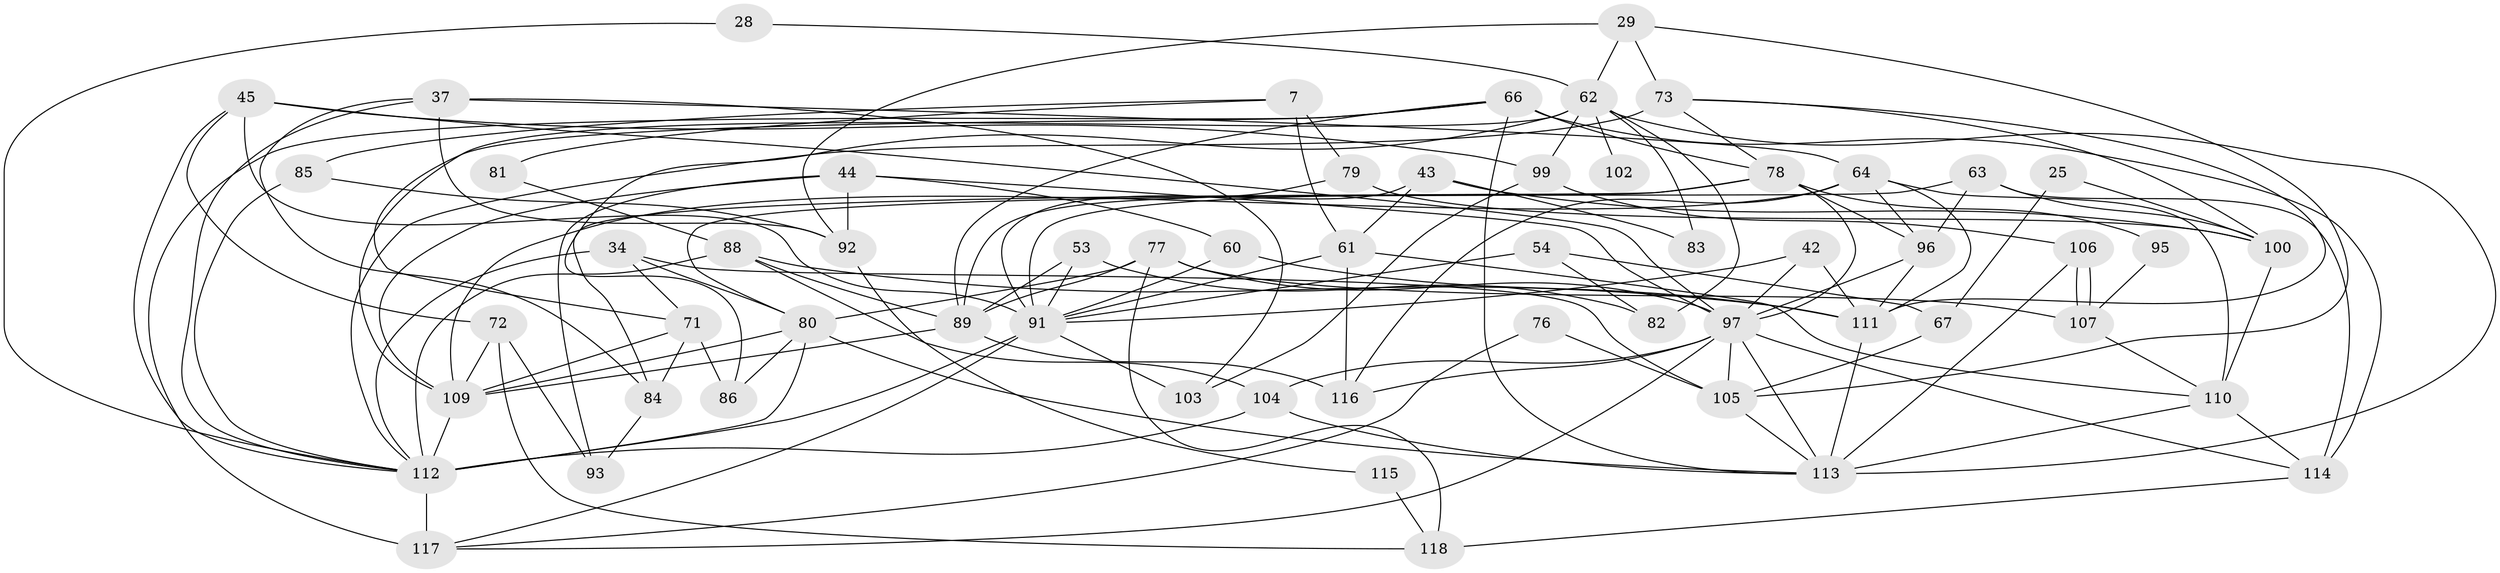 // original degree distribution, {4: 0.3474576271186441, 3: 0.2966101694915254, 5: 0.15254237288135594, 7: 0.059322033898305086, 2: 0.0847457627118644, 6: 0.05084745762711865, 8: 0.00847457627118644}
// Generated by graph-tools (version 1.1) at 2025/51/03/09/25 04:51:50]
// undirected, 59 vertices, 140 edges
graph export_dot {
graph [start="1"]
  node [color=gray90,style=filled];
  7 [super="+5"];
  25;
  28;
  29;
  34;
  37;
  42;
  43 [super="+21"];
  44 [super="+41"];
  45;
  53;
  54;
  60;
  61 [super="+8+16+30"];
  62 [super="+15"];
  63;
  64 [super="+24"];
  66 [super="+9+17"];
  67;
  71 [super="+1"];
  72;
  73 [super="+52"];
  76;
  77 [super="+10"];
  78 [super="+46+50"];
  79;
  80 [super="+74"];
  81;
  82;
  83;
  84;
  85;
  86 [super="+38"];
  88 [super="+58"];
  89 [super="+4+69"];
  91 [super="+32+90"];
  92 [super="+27"];
  93;
  95;
  96 [super="+49"];
  97 [super="+22+36"];
  99;
  100 [super="+26"];
  102;
  103;
  104 [super="+6"];
  105 [super="+48"];
  106;
  107;
  109 [super="+12+68"];
  110 [super="+35+70"];
  111 [super="+14+65"];
  112 [super="+57+55+31+94+56"];
  113 [super="+59+87+108"];
  114 [super="+40"];
  115;
  116 [super="+75"];
  117 [super="+101"];
  118;
  7 -- 85;
  7 -- 81;
  7 -- 79;
  7 -- 61 [weight=2];
  25 -- 67;
  25 -- 100;
  28 -- 62;
  28 -- 112;
  29 -- 92;
  29 -- 73;
  29 -- 105;
  29 -- 62;
  34 -- 105 [weight=2];
  34 -- 71;
  34 -- 80;
  34 -- 112;
  37 -- 92;
  37 -- 84;
  37 -- 103;
  37 -- 64;
  37 -- 112;
  42 -- 111;
  42 -- 97;
  42 -- 91;
  43 -- 100 [weight=2];
  43 -- 91 [weight=2];
  43 -- 83;
  43 -- 61;
  44 -- 97;
  44 -- 93;
  44 -- 109;
  44 -- 60;
  44 -- 92;
  45 -- 99;
  45 -- 72;
  45 -- 97;
  45 -- 91;
  45 -- 112;
  53 -- 89;
  53 -- 82;
  53 -- 91;
  54 -- 91;
  54 -- 82;
  54 -- 67;
  60 -- 91;
  60 -- 111;
  61 -- 116;
  61 -- 91;
  61 -- 110;
  62 -- 99 [weight=2];
  62 -- 83;
  62 -- 86 [weight=2];
  62 -- 102 [weight=2];
  62 -- 82;
  62 -- 113;
  62 -- 109;
  63 -- 100;
  63 -- 96;
  63 -- 80;
  63 -- 114;
  64 -- 109 [weight=2];
  64 -- 111 [weight=2];
  64 -- 116;
  64 -- 110;
  64 -- 96;
  66 -- 113;
  66 -- 117;
  66 -- 71;
  66 -- 114 [weight=2];
  66 -- 89;
  66 -- 78 [weight=3];
  67 -- 105 [weight=2];
  71 -- 86;
  71 -- 84;
  71 -- 109;
  72 -- 93;
  72 -- 118;
  72 -- 109;
  73 -- 111;
  73 -- 100;
  73 -- 112 [weight=3];
  73 -- 78;
  76 -- 105;
  76 -- 117;
  77 -- 107;
  77 -- 89;
  77 -- 97;
  77 -- 80 [weight=2];
  77 -- 118;
  78 -- 91 [weight=3];
  78 -- 95;
  78 -- 97 [weight=2];
  78 -- 84;
  78 -- 96;
  79 -- 100;
  79 -- 89;
  80 -- 86;
  80 -- 113;
  80 -- 109;
  80 -- 112;
  81 -- 88;
  84 -- 93;
  85 -- 92 [weight=2];
  85 -- 112 [weight=2];
  88 -- 89;
  88 -- 104 [weight=2];
  88 -- 111;
  88 -- 112;
  89 -- 116 [weight=2];
  89 -- 109;
  91 -- 103;
  91 -- 117;
  91 -- 112 [weight=3];
  92 -- 115;
  95 -- 107;
  96 -- 111;
  96 -- 97;
  97 -- 116 [weight=2];
  97 -- 105 [weight=2];
  97 -- 104;
  97 -- 117 [weight=2];
  97 -- 114;
  97 -- 113;
  99 -- 103;
  99 -- 106;
  100 -- 110 [weight=2];
  104 -- 113;
  104 -- 112;
  105 -- 113 [weight=2];
  106 -- 107;
  106 -- 107;
  106 -- 113;
  107 -- 110;
  109 -- 112 [weight=2];
  110 -- 114;
  110 -- 113;
  111 -- 113 [weight=3];
  112 -- 117 [weight=4];
  114 -- 118;
  115 -- 118;
}
